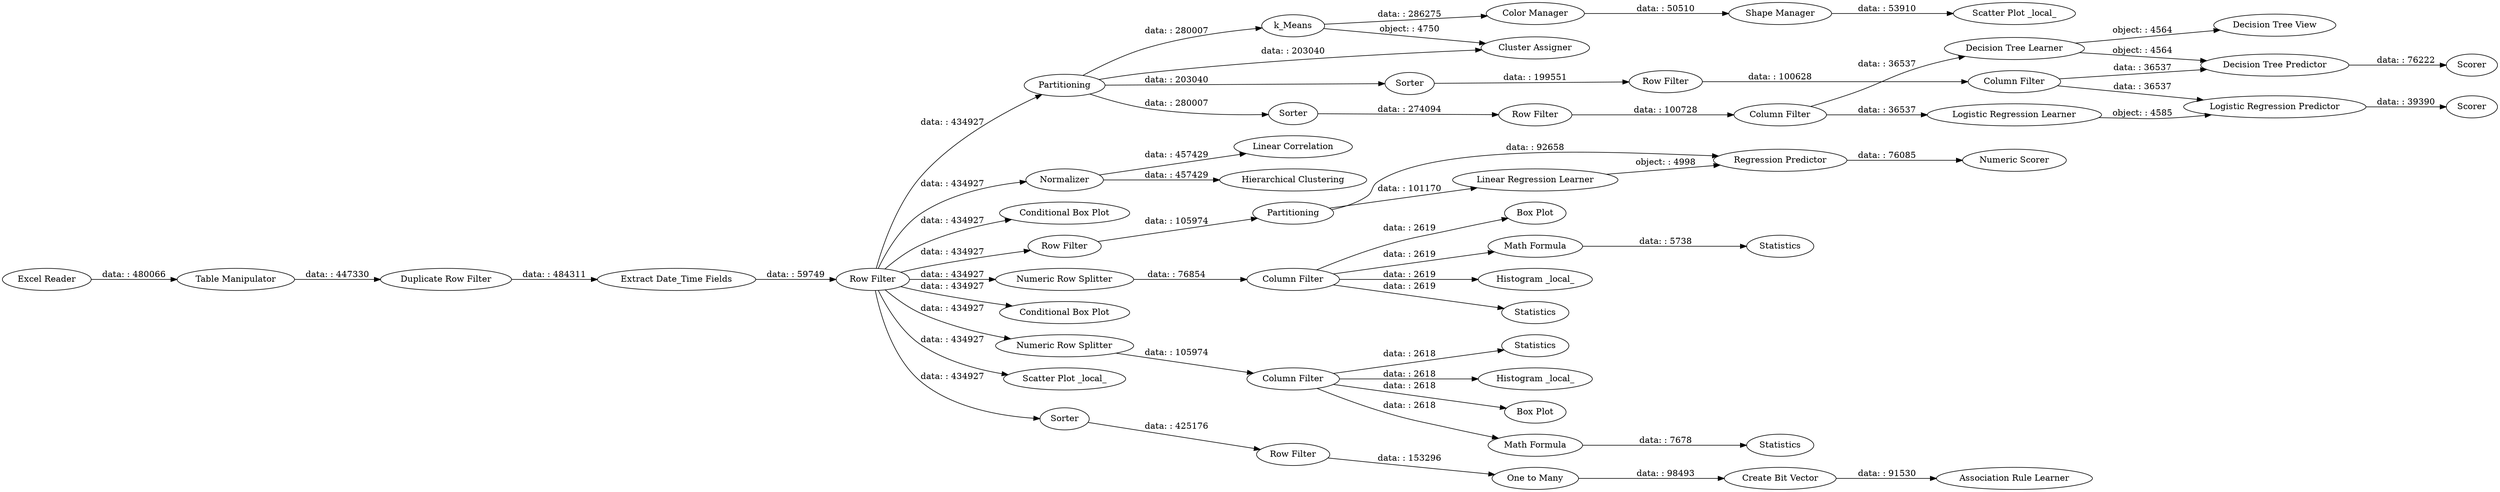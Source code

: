 digraph {
	"-1978825219260854173_115" [label=Sorter]
	"-1978825219260854173_69" [label="Color Manager"]
	"-1978825219260854173_55" [label=Statistics]
	"-1978825219260854173_27" [label="Box Plot"]
	"-1978825219260854173_77" [label=Normalizer]
	"-1978825219260854173_103" [label="Logistic Regression Predictor"]
	"-1978825219260854173_74" [label="Create Bit Vector"]
	"-1978825219260854173_23" [label=Statistics]
	"-1978825219260854173_47" [label=Statistics]
	"-1978825219260854173_63" [label="Conditional Box Plot"]
	"-1978825219260854173_147" [label="Numeric Scorer"]
	"-1978825219260854173_118" [label="Row Filter"]
	"-1978825219260854173_54" [label="Table Manipulator"]
	"-1978825219260854173_173" [label="Row Filter"]
	"-1978825219260854173_68" [label="Cluster Assigner"]
	"-1978825219260854173_67" [label=k_Means]
	"-1978825219260854173_65" [label="Linear Correlation"]
	"-1978825219260854173_22" [label="Histogram _local_"]
	"-1978825219260854173_148" [label="Row Filter"]
	"-1978825219260854173_122" [label="Column Filter"]
	"-1978825219260854173_71" [label="Scatter Plot _local_"]
	"-1978825219260854173_99" [label="Decision Tree View"]
	"-1978825219260854173_28" [label="Math Formula"]
	"-1978825219260854173_15" [label="Numeric Row Splitter"]
	"-1978825219260854173_70" [label="Shape Manager"]
	"-1978825219260854173_73" [label="Hierarchical Clustering"]
	"-1978825219260854173_97" [label="Decision Tree Learner"]
	"-1978825219260854173_102" [label="Logistic Regression Learner"]
	"-1978825219260854173_56" [label="Conditional Box Plot"]
	"-1978825219260854173_66" [label=Partitioning]
	"-1978825219260854173_20" [label="Histogram _local_"]
	"-1978825219260854173_26" [label="Box Plot"]
	"-1978825219260854173_37" [label="Extract Date_Time Fields"]
	"-1978825219260854173_72" [label="Association Rule Learner"]
	"-1978825219260854173_79" [label="One to Many"]
	"-1978825219260854173_10" [label="Excel Reader"]
	"-1978825219260854173_121" [label="Row Filter"]
	"-1978825219260854173_149" [label=Partitioning]
	"-1978825219260854173_117" [label=Sorter]
	"-1978825219260854173_145" [label="Linear Regression Learner"]
	"-1978825219260854173_24" [label="Column Filter"]
	"-1978825219260854173_25" [label="Column Filter"]
	"-1978825219260854173_116" [label="Row Filter"]
	"-1978825219260854173_98" [label="Decision Tree Predictor"]
	"-1978825219260854173_14" [label="Numeric Row Splitter"]
	"-1978825219260854173_29" [label="Math Formula"]
	"-1978825219260854173_19" [label=Statistics]
	"-1978825219260854173_150" [label="Column Filter"]
	"-1978825219260854173_104" [label=Scorer]
	"-1978825219260854173_64" [label="Scatter Plot _local_"]
	"-1978825219260854173_120" [label=Sorter]
	"-1978825219260854173_146" [label="Regression Predictor"]
	"-1978825219260854173_44" [label="Duplicate Row Filter"]
	"-1978825219260854173_100" [label=Scorer]
	"-1978825219260854173_66" -> "-1978825219260854173_117" [label="data: : 280007"]
	"-1978825219260854173_54" -> "-1978825219260854173_44" [label="data: : 447330"]
	"-1978825219260854173_116" -> "-1978825219260854173_150" [label="data: : 100628"]
	"-1978825219260854173_173" -> "-1978825219260854173_56" [label="data: : 434927"]
	"-1978825219260854173_66" -> "-1978825219260854173_68" [label="data: : 203040"]
	"-1978825219260854173_150" -> "-1978825219260854173_103" [label="data: : 36537"]
	"-1978825219260854173_14" -> "-1978825219260854173_24" [label="data: : 105974"]
	"-1978825219260854173_25" -> "-1978825219260854173_19" [label="data: : 2619"]
	"-1978825219260854173_122" -> "-1978825219260854173_97" [label="data: : 36537"]
	"-1978825219260854173_122" -> "-1978825219260854173_102" [label="data: : 36537"]
	"-1978825219260854173_173" -> "-1978825219260854173_63" [label="data: : 434927"]
	"-1978825219260854173_121" -> "-1978825219260854173_79" [label="data: : 153296"]
	"-1978825219260854173_173" -> "-1978825219260854173_148" [label="data: : 434927"]
	"-1978825219260854173_44" -> "-1978825219260854173_37" [label="data: : 484311"]
	"-1978825219260854173_150" -> "-1978825219260854173_98" [label="data: : 36537"]
	"-1978825219260854173_67" -> "-1978825219260854173_69" [label="data: : 286275"]
	"-1978825219260854173_25" -> "-1978825219260854173_20" [label="data: : 2619"]
	"-1978825219260854173_102" -> "-1978825219260854173_103" [label="object: : 4585"]
	"-1978825219260854173_25" -> "-1978825219260854173_27" [label="data: : 2619"]
	"-1978825219260854173_66" -> "-1978825219260854173_115" [label="data: : 203040"]
	"-1978825219260854173_120" -> "-1978825219260854173_121" [label="data: : 425176"]
	"-1978825219260854173_173" -> "-1978825219260854173_64" [label="data: : 434927"]
	"-1978825219260854173_24" -> "-1978825219260854173_26" [label="data: : 2618"]
	"-1978825219260854173_28" -> "-1978825219260854173_47" [label="data: : 5738"]
	"-1978825219260854173_146" -> "-1978825219260854173_147" [label="data: : 76085"]
	"-1978825219260854173_173" -> "-1978825219260854173_77" [label="data: : 434927"]
	"-1978825219260854173_98" -> "-1978825219260854173_100" [label="data: : 76222"]
	"-1978825219260854173_149" -> "-1978825219260854173_146" [label="data: : 92658"]
	"-1978825219260854173_103" -> "-1978825219260854173_104" [label="data: : 39390"]
	"-1978825219260854173_79" -> "-1978825219260854173_74" [label="data: : 98493"]
	"-1978825219260854173_24" -> "-1978825219260854173_23" [label="data: : 2618"]
	"-1978825219260854173_97" -> "-1978825219260854173_99" [label="object: : 4564"]
	"-1978825219260854173_15" -> "-1978825219260854173_25" [label="data: : 76854"]
	"-1978825219260854173_118" -> "-1978825219260854173_122" [label="data: : 100728"]
	"-1978825219260854173_117" -> "-1978825219260854173_118" [label="data: : 274094"]
	"-1978825219260854173_37" -> "-1978825219260854173_173" [label="data: : 59749"]
	"-1978825219260854173_74" -> "-1978825219260854173_72" [label="data: : 91530"]
	"-1978825219260854173_173" -> "-1978825219260854173_66" [label="data: : 434927"]
	"-1978825219260854173_24" -> "-1978825219260854173_29" [label="data: : 2618"]
	"-1978825219260854173_173" -> "-1978825219260854173_120" [label="data: : 434927"]
	"-1978825219260854173_67" -> "-1978825219260854173_68" [label="object: : 4750"]
	"-1978825219260854173_115" -> "-1978825219260854173_116" [label="data: : 199551"]
	"-1978825219260854173_145" -> "-1978825219260854173_146" [label="object: : 4998"]
	"-1978825219260854173_10" -> "-1978825219260854173_54" [label="data: : 480066"]
	"-1978825219260854173_173" -> "-1978825219260854173_15" [label="data: : 434927"]
	"-1978825219260854173_173" -> "-1978825219260854173_14" [label="data: : 434927"]
	"-1978825219260854173_29" -> "-1978825219260854173_55" [label="data: : 7678"]
	"-1978825219260854173_66" -> "-1978825219260854173_67" [label="data: : 280007"]
	"-1978825219260854173_70" -> "-1978825219260854173_71" [label="data: : 53910"]
	"-1978825219260854173_77" -> "-1978825219260854173_73" [label="data: : 457429"]
	"-1978825219260854173_149" -> "-1978825219260854173_145" [label="data: : 101170"]
	"-1978825219260854173_24" -> "-1978825219260854173_22" [label="data: : 2618"]
	"-1978825219260854173_25" -> "-1978825219260854173_28" [label="data: : 2619"]
	"-1978825219260854173_77" -> "-1978825219260854173_65" [label="data: : 457429"]
	"-1978825219260854173_69" -> "-1978825219260854173_70" [label="data: : 50510"]
	"-1978825219260854173_97" -> "-1978825219260854173_98" [label="object: : 4564"]
	"-1978825219260854173_148" -> "-1978825219260854173_149" [label="data: : 105974"]
	rankdir=LR
}

